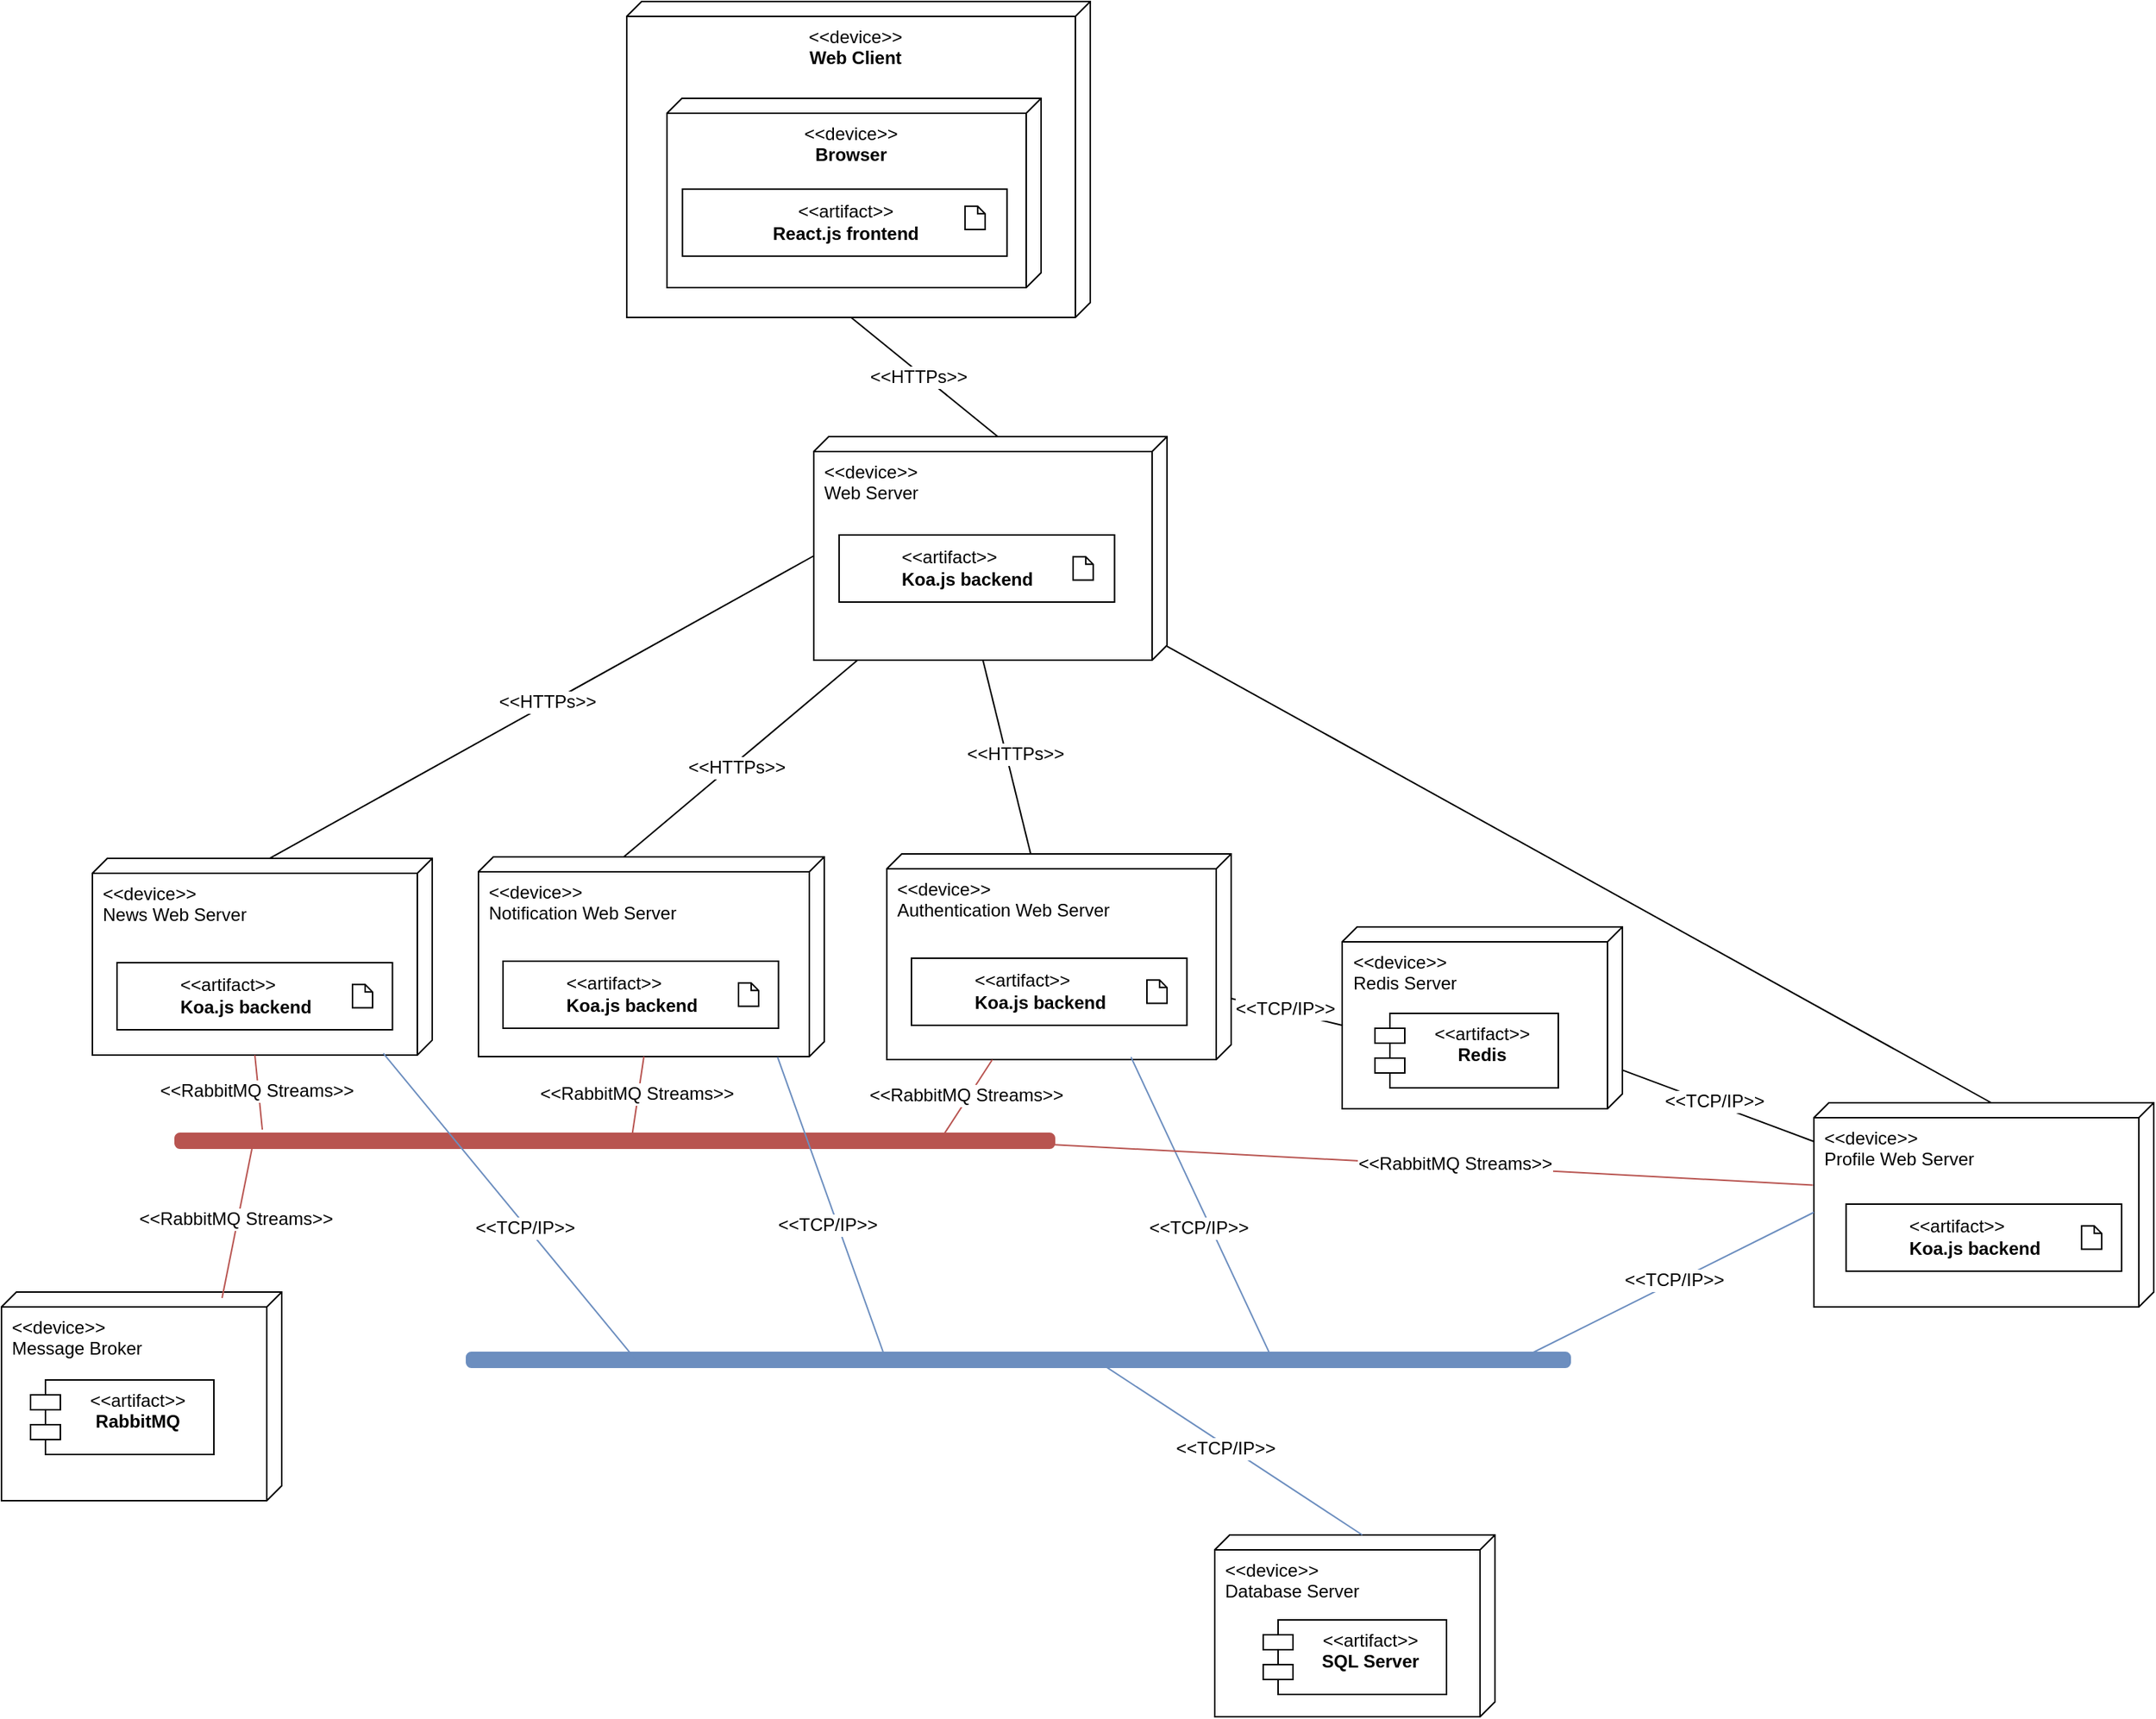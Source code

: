 <mxfile version="24.4.0" type="device">
  <diagram name="Страница — 1" id="3Pz3VTa9bkJj7eRFnceC">
    <mxGraphModel dx="3234" dy="2026" grid="0" gridSize="10" guides="1" tooltips="1" connect="1" arrows="1" fold="1" page="0" pageScale="1" pageWidth="827" pageHeight="1169" math="0" shadow="0">
      <root>
        <mxCell id="0" />
        <mxCell id="1" parent="0" />
        <mxCell id="kW7qW1S18t94HnQlwDXg-1" value="&amp;lt;&amp;lt;device&amp;gt;&amp;gt;&lt;div&gt;&lt;b&gt;Web Client&lt;/b&gt;&lt;/div&gt;" style="verticalAlign=top;align=center;shape=cube;size=10;direction=south;fontStyle=0;html=1;boundedLbl=1;spacingLeft=5;whiteSpace=wrap;rounded=1;" parent="1" vertex="1">
          <mxGeometry x="-50.5" y="-360" width="311" height="212" as="geometry" />
        </mxCell>
        <mxCell id="kW7qW1S18t94HnQlwDXg-2" value="&amp;lt;&amp;lt;device&amp;gt;&amp;gt;&lt;div&gt;&lt;b&gt;Browser&lt;/b&gt;&lt;/div&gt;" style="verticalAlign=top;align=center;shape=cube;size=10;direction=south;html=1;boundedLbl=1;spacingLeft=5;whiteSpace=wrap;rounded=1;" parent="kW7qW1S18t94HnQlwDXg-1" vertex="1">
          <mxGeometry width="251" height="127" relative="1" as="geometry">
            <mxPoint x="27" y="65" as="offset" />
          </mxGeometry>
        </mxCell>
        <mxCell id="kW7qW1S18t94HnQlwDXg-6" value="&amp;lt;&amp;lt;artifact&amp;gt;&amp;gt;&lt;div&gt;&lt;b&gt;React.js frontend&lt;/b&gt;&lt;/div&gt;" style="shape=partialRectangle;html=1;top=1;align=center;rounded=1;" parent="kW7qW1S18t94HnQlwDXg-1" vertex="1">
          <mxGeometry x="37.357" y="125.88" width="217.803" height="44.96" as="geometry" />
        </mxCell>
        <mxCell id="kW7qW1S18t94HnQlwDXg-5" value="" style="shape=note2;boundedLbl=1;whiteSpace=wrap;html=1;size=5;verticalAlign=top;align=center;rounded=1;" parent="kW7qW1S18t94HnQlwDXg-1" vertex="1">
          <mxGeometry x="226.946" y="137.4" width="13.477" height="15.6" as="geometry" />
        </mxCell>
        <mxCell id="kW7qW1S18t94HnQlwDXg-11" value="&amp;lt;&amp;lt;device&amp;gt;&amp;gt;&lt;div&gt;News Web Server&lt;/div&gt;" style="verticalAlign=top;align=left;shape=cube;size=10;direction=south;fontStyle=0;html=1;boundedLbl=1;spacingLeft=5;whiteSpace=wrap;rounded=1;" parent="1" vertex="1">
          <mxGeometry x="-409" y="214.98" width="228" height="132" as="geometry" />
        </mxCell>
        <mxCell id="kW7qW1S18t94HnQlwDXg-13" value="&lt;blockquote style=&quot;margin: 0 0 0 40px; border: none; padding: 0px;&quot;&gt;&amp;lt;&amp;lt;artifact&amp;gt;&amp;gt;&lt;/blockquote&gt;&lt;blockquote style=&quot;margin: 0 0 0 40px; border: none; padding: 0px;&quot;&gt;&lt;div&gt;&lt;b&gt;Koa.js backend&lt;/b&gt;&lt;/div&gt;&lt;/blockquote&gt;" style="shape=partialRectangle;html=1;top=1;align=left;rounded=1;" parent="1" vertex="1">
          <mxGeometry x="-392.5" y="284.98" width="184.8" height="44.96" as="geometry" />
        </mxCell>
        <mxCell id="kW7qW1S18t94HnQlwDXg-16" value="" style="shape=note2;boundedLbl=1;whiteSpace=wrap;html=1;size=5;verticalAlign=top;align=center;rounded=1;" parent="1" vertex="1">
          <mxGeometry x="-234.504" y="299.66" width="13.477" height="15.6" as="geometry" />
        </mxCell>
        <mxCell id="kW7qW1S18t94HnQlwDXg-43" value="&amp;lt;&amp;lt;device&amp;gt;&amp;gt;&lt;div&gt;Profile Web Server&lt;/div&gt;" style="verticalAlign=top;align=left;shape=cube;size=10;direction=south;fontStyle=0;html=1;boundedLbl=1;spacingLeft=5;whiteSpace=wrap;rounded=1;" parent="1" vertex="1">
          <mxGeometry x="746" y="379" width="228" height="137" as="geometry" />
        </mxCell>
        <mxCell id="kW7qW1S18t94HnQlwDXg-44" value="&lt;blockquote style=&quot;margin: 0 0 0 40px; border: none; padding: 0px;&quot;&gt;&amp;lt;&amp;lt;artifact&amp;gt;&amp;gt;&lt;/blockquote&gt;&lt;blockquote style=&quot;margin: 0 0 0 40px; border: none; padding: 0px;&quot;&gt;&lt;div&gt;&lt;b&gt;Koa.js backend&lt;/b&gt;&lt;/div&gt;&lt;/blockquote&gt;" style="shape=partialRectangle;html=1;top=1;align=left;rounded=1;" parent="1" vertex="1">
          <mxGeometry x="767.6" y="447" width="184.8" height="44.96" as="geometry" />
        </mxCell>
        <mxCell id="kW7qW1S18t94HnQlwDXg-45" value="" style="shape=note2;boundedLbl=1;whiteSpace=wrap;html=1;size=5;verticalAlign=top;align=center;rounded=1;" parent="1" vertex="1">
          <mxGeometry x="925.596" y="461.68" width="13.477" height="15.6" as="geometry" />
        </mxCell>
        <mxCell id="kW7qW1S18t94HnQlwDXg-50" value="&amp;lt;&amp;lt;device&amp;gt;&amp;gt;&lt;div&gt;Authentication Web Server&lt;/div&gt;" style="verticalAlign=top;align=left;shape=cube;size=10;direction=south;fontStyle=0;html=1;boundedLbl=1;spacingLeft=5;whiteSpace=wrap;rounded=1;" parent="1" vertex="1">
          <mxGeometry x="124" y="211.99" width="231" height="138" as="geometry" />
        </mxCell>
        <mxCell id="kW7qW1S18t94HnQlwDXg-51" value="&lt;blockquote style=&quot;margin: 0 0 0 40px; border: none; padding: 0px;&quot;&gt;&amp;lt;&amp;lt;artifact&amp;gt;&amp;gt;&lt;/blockquote&gt;&lt;blockquote style=&quot;margin: 0 0 0 40px; border: none; padding: 0px;&quot;&gt;&lt;div&gt;&lt;b&gt;Koa.js backend&lt;/b&gt;&lt;/div&gt;&lt;/blockquote&gt;" style="shape=partialRectangle;html=1;top=1;align=left;rounded=1;" parent="1" vertex="1">
          <mxGeometry x="140.5" y="281.99" width="184.8" height="44.96" as="geometry" />
        </mxCell>
        <mxCell id="kW7qW1S18t94HnQlwDXg-52" value="" style="shape=note2;boundedLbl=1;whiteSpace=wrap;html=1;size=5;verticalAlign=top;align=center;rounded=1;" parent="1" vertex="1">
          <mxGeometry x="298.496" y="296.67" width="13.477" height="15.6" as="geometry" />
        </mxCell>
        <mxCell id="kW7qW1S18t94HnQlwDXg-57" value="&amp;lt;&amp;lt;device&amp;gt;&amp;gt;&lt;div&gt;Notification Web Server&lt;/div&gt;" style="verticalAlign=top;align=left;shape=cube;size=10;direction=south;fontStyle=0;html=1;boundedLbl=1;spacingLeft=5;whiteSpace=wrap;rounded=1;" parent="1" vertex="1">
          <mxGeometry x="-150" y="213.98" width="232" height="134.02" as="geometry" />
        </mxCell>
        <mxCell id="kW7qW1S18t94HnQlwDXg-58" value="&lt;blockquote style=&quot;margin: 0 0 0 40px; border: none; padding: 0px;&quot;&gt;&amp;lt;&amp;lt;artifact&amp;gt;&amp;gt;&lt;/blockquote&gt;&lt;blockquote style=&quot;margin: 0 0 0 40px; border: none; padding: 0px;&quot;&gt;&lt;div&gt;&lt;b&gt;Koa.js backend&lt;/b&gt;&lt;/div&gt;&lt;/blockquote&gt;" style="shape=partialRectangle;html=1;top=1;align=left;rounded=1;" parent="1" vertex="1">
          <mxGeometry x="-133.5" y="283.98" width="184.8" height="44.96" as="geometry" />
        </mxCell>
        <mxCell id="kW7qW1S18t94HnQlwDXg-59" value="" style="shape=note2;boundedLbl=1;whiteSpace=wrap;html=1;size=5;verticalAlign=top;align=center;rounded=1;" parent="1" vertex="1">
          <mxGeometry x="24.496" y="298.66" width="13.477" height="15.6" as="geometry" />
        </mxCell>
        <mxCell id="kW7qW1S18t94HnQlwDXg-65" value="&amp;lt;&amp;lt;device&amp;gt;&amp;gt;&lt;div&gt;Web Server&lt;/div&gt;" style="verticalAlign=top;align=left;shape=cube;size=10;direction=south;fontStyle=0;html=1;boundedLbl=1;spacingLeft=5;whiteSpace=wrap;rounded=1;" parent="1" vertex="1">
          <mxGeometry x="74.97" y="-68" width="237" height="150" as="geometry" />
        </mxCell>
        <mxCell id="kW7qW1S18t94HnQlwDXg-66" value="&lt;blockquote style=&quot;margin: 0 0 0 40px; border: none; padding: 0px;&quot;&gt;&amp;lt;&amp;lt;artifact&amp;gt;&amp;gt;&lt;/blockquote&gt;&lt;blockquote style=&quot;margin: 0 0 0 40px; border: none; padding: 0px;&quot;&gt;&lt;div&gt;&lt;b&gt;Koa.js backend&lt;/b&gt;&lt;/div&gt;&lt;/blockquote&gt;" style="shape=partialRectangle;html=1;top=1;align=left;rounded=1;" parent="1" vertex="1">
          <mxGeometry x="91.97" y="-2.0" width="184.8" height="44.96" as="geometry" />
        </mxCell>
        <mxCell id="kW7qW1S18t94HnQlwDXg-67" value="" style="shape=note2;boundedLbl=1;whiteSpace=wrap;html=1;size=5;verticalAlign=top;align=center;rounded=1;" parent="1" vertex="1">
          <mxGeometry x="248.966" y="12.68" width="13.477" height="15.6" as="geometry" />
        </mxCell>
        <mxCell id="kW7qW1S18t94HnQlwDXg-68" style="edgeStyle=none;curved=1;rounded=1;orthogonalLoop=1;jettySize=auto;html=1;exitX=0;exitY=0;exitDx=212.0;exitDy=160.5;exitPerimeter=0;entryX=0;entryY=0;entryDx=0;entryDy=113.5;entryPerimeter=0;fontSize=12;startSize=8;endSize=8;endArrow=none;endFill=0;" parent="1" source="kW7qW1S18t94HnQlwDXg-1" target="kW7qW1S18t94HnQlwDXg-65" edge="1">
          <mxGeometry relative="1" as="geometry" />
        </mxCell>
        <mxCell id="kW7qW1S18t94HnQlwDXg-69" value="&amp;lt;&amp;lt;HTTPs&amp;gt;&amp;gt;" style="edgeLabel;html=1;align=center;verticalAlign=middle;resizable=0;points=[];fontSize=12;rounded=1;" parent="kW7qW1S18t94HnQlwDXg-68" vertex="1" connectable="0">
          <mxGeometry x="-0.055" y="-3" relative="1" as="geometry">
            <mxPoint as="offset" />
          </mxGeometry>
        </mxCell>
        <mxCell id="kW7qW1S18t94HnQlwDXg-70" style="edgeStyle=none;curved=1;rounded=1;orthogonalLoop=1;jettySize=auto;html=1;entryX=0;entryY=0;entryDx=0;entryDy=134.5;entryPerimeter=0;fontSize=12;startSize=8;endSize=8;endArrow=none;endFill=0;" parent="1" source="kW7qW1S18t94HnQlwDXg-65" target="kW7qW1S18t94HnQlwDXg-57" edge="1">
          <mxGeometry relative="1" as="geometry" />
        </mxCell>
        <mxCell id="kW7qW1S18t94HnQlwDXg-71" value="&amp;lt;&amp;lt;HTTPs&amp;gt;&amp;gt;" style="edgeLabel;html=1;align=center;verticalAlign=middle;resizable=0;points=[];fontSize=12;rounded=1;" parent="kW7qW1S18t94HnQlwDXg-70" vertex="1" connectable="0">
          <mxGeometry x="0.06" y="2" relative="1" as="geometry">
            <mxPoint as="offset" />
          </mxGeometry>
        </mxCell>
        <mxCell id="kW7qW1S18t94HnQlwDXg-72" style="edgeStyle=none;curved=1;rounded=1;orthogonalLoop=1;jettySize=auto;html=1;exitX=0;exitY=0;exitDx=150;exitDy=123.5;exitPerimeter=0;entryX=0;entryY=0;entryDx=0;entryDy=134.5;entryPerimeter=0;fontSize=12;startSize=8;endSize=8;endArrow=none;endFill=0;" parent="1" source="kW7qW1S18t94HnQlwDXg-65" target="kW7qW1S18t94HnQlwDXg-50" edge="1">
          <mxGeometry relative="1" as="geometry" />
        </mxCell>
        <mxCell id="kW7qW1S18t94HnQlwDXg-73" value="&amp;lt;&amp;lt;HTTPs&amp;gt;&amp;gt;" style="edgeLabel;html=1;align=center;verticalAlign=middle;resizable=0;points=[];fontSize=12;rounded=1;" parent="kW7qW1S18t94HnQlwDXg-72" vertex="1" connectable="0">
          <mxGeometry x="-0.016" y="5" relative="1" as="geometry">
            <mxPoint x="1" as="offset" />
          </mxGeometry>
        </mxCell>
        <mxCell id="kW7qW1S18t94HnQlwDXg-75" style="edgeStyle=none;curved=1;rounded=1;orthogonalLoop=1;jettySize=auto;html=1;entryX=0;entryY=0;entryDx=0;entryDy=109.0;entryPerimeter=0;fontSize=12;startSize=8;endSize=8;endArrow=none;endFill=0;exitX=0;exitY=0;exitDx=80;exitDy=237.0;exitPerimeter=0;" parent="1" source="kW7qW1S18t94HnQlwDXg-65" target="kW7qW1S18t94HnQlwDXg-11" edge="1">
          <mxGeometry relative="1" as="geometry">
            <mxPoint x="11" y="84" as="sourcePoint" />
          </mxGeometry>
        </mxCell>
        <mxCell id="kW7qW1S18t94HnQlwDXg-76" value="&amp;lt;&amp;lt;HTTPs&amp;gt;&amp;gt;" style="edgeLabel;html=1;align=center;verticalAlign=middle;resizable=0;points=[];fontSize=12;rounded=1;" parent="kW7qW1S18t94HnQlwDXg-75" vertex="1" connectable="0">
          <mxGeometry x="-0.023" y="-2" relative="1" as="geometry">
            <mxPoint as="offset" />
          </mxGeometry>
        </mxCell>
        <mxCell id="kW7qW1S18t94HnQlwDXg-77" style="edgeStyle=none;curved=1;rounded=1;orthogonalLoop=1;jettySize=auto;html=1;entryX=0;entryY=0;entryDx=0;entryDy=109.0;entryPerimeter=0;fontSize=12;startSize=8;endSize=8;endArrow=none;endFill=0;" parent="1" source="kW7qW1S18t94HnQlwDXg-65" target="kW7qW1S18t94HnQlwDXg-43" edge="1">
          <mxGeometry relative="1" as="geometry" />
        </mxCell>
        <mxCell id="kW7qW1S18t94HnQlwDXg-78" value="&amp;lt;&amp;lt;HTTPs&amp;gt;&amp;gt;" style="edgeLabel;html=1;align=center;verticalAlign=middle;resizable=0;points=[];fontSize=12;rounded=1;" parent="kW7qW1S18t94HnQlwDXg-77" vertex="1" connectable="0">
          <mxGeometry x="-0.034" y="5" relative="1" as="geometry">
            <mxPoint x="-24" y="88" as="offset" />
          </mxGeometry>
        </mxCell>
        <mxCell id="kW7qW1S18t94HnQlwDXg-89" value="&amp;lt;&amp;lt;device&amp;gt;&amp;gt;&lt;div&gt;Database Server&lt;/div&gt;" style="verticalAlign=top;align=left;shape=cube;size=10;direction=south;fontStyle=0;html=1;boundedLbl=1;spacingLeft=5;whiteSpace=wrap;rounded=1;" parent="1" vertex="1">
          <mxGeometry x="344.0" y="669" width="188" height="122" as="geometry" />
        </mxCell>
        <mxCell id="kW7qW1S18t94HnQlwDXg-90" value="&lt;span style=&quot;text-wrap: nowrap;&quot;&gt;&amp;lt;&amp;lt;artifact&amp;gt;&amp;gt;&lt;/span&gt;&lt;div style=&quot;text-wrap: nowrap;&quot;&gt;&lt;b&gt;SQL Server&lt;/b&gt;&lt;/div&gt;" style="shape=module;align=left;spacingLeft=20;align=center;verticalAlign=top;whiteSpace=wrap;html=1;rounded=1;" parent="1" vertex="1">
          <mxGeometry x="376.5" y="726.02" width="123" height="50" as="geometry" />
        </mxCell>
        <mxCell id="kW7qW1S18t94HnQlwDXg-102" value="&amp;lt;&amp;lt;device&amp;gt;&amp;gt;&lt;div&gt;Redis Server&lt;/div&gt;" style="verticalAlign=top;align=left;shape=cube;size=10;direction=south;fontStyle=0;html=1;boundedLbl=1;spacingLeft=5;whiteSpace=wrap;rounded=1;" parent="1" vertex="1">
          <mxGeometry x="429.5" y="261" width="188" height="122" as="geometry" />
        </mxCell>
        <mxCell id="kW7qW1S18t94HnQlwDXg-103" value="&lt;span style=&quot;text-wrap: nowrap;&quot;&gt;&amp;lt;&amp;lt;artifact&amp;gt;&amp;gt;&lt;/span&gt;&lt;div style=&quot;text-wrap: nowrap;&quot;&gt;&lt;b&gt;Redis&lt;/b&gt;&lt;/div&gt;" style="shape=module;align=left;spacingLeft=20;align=center;verticalAlign=top;whiteSpace=wrap;html=1;rounded=1;" parent="1" vertex="1">
          <mxGeometry x="451.5" y="319" width="123" height="50" as="geometry" />
        </mxCell>
        <mxCell id="kW7qW1S18t94HnQlwDXg-118" value="&amp;lt;&amp;lt;device&amp;gt;&amp;gt;&lt;div&gt;Message Broker&lt;/div&gt;" style="verticalAlign=top;align=left;shape=cube;size=10;direction=south;fontStyle=0;html=1;boundedLbl=1;spacingLeft=5;whiteSpace=wrap;rounded=1;" parent="1" vertex="1">
          <mxGeometry x="-470.0" y="506" width="188" height="140" as="geometry" />
        </mxCell>
        <mxCell id="kW7qW1S18t94HnQlwDXg-119" value="&lt;span style=&quot;text-wrap: nowrap;&quot;&gt;&amp;lt;&amp;lt;artifact&amp;gt;&amp;gt;&lt;/span&gt;&lt;div style=&quot;text-wrap: nowrap;&quot;&gt;&lt;b&gt;RabbitMQ&lt;/b&gt;&lt;/div&gt;" style="shape=module;align=left;spacingLeft=20;align=center;verticalAlign=top;whiteSpace=wrap;html=1;rounded=1;" parent="1" vertex="1">
          <mxGeometry x="-450.5" y="565.02" width="123" height="50" as="geometry" />
        </mxCell>
        <mxCell id="AaTWYjW5lN7y_67PWHUZ-10" style="edgeStyle=none;curved=1;rounded=1;orthogonalLoop=1;jettySize=auto;html=1;fontSize=12;startSize=8;endSize=8;endArrow=none;endFill=0;" edge="1" parent="1" source="kW7qW1S18t94HnQlwDXg-43" target="kW7qW1S18t94HnQlwDXg-102">
          <mxGeometry relative="1" as="geometry">
            <mxPoint x="707" y="366" as="sourcePoint" />
            <mxPoint x="622" y="434" as="targetPoint" />
          </mxGeometry>
        </mxCell>
        <mxCell id="AaTWYjW5lN7y_67PWHUZ-11" value="&amp;lt;&amp;lt;TCP/IP&amp;gt;&amp;gt;" style="edgeLabel;html=1;align=center;verticalAlign=middle;resizable=0;points=[];fontSize=12;rounded=1;" vertex="1" connectable="0" parent="AaTWYjW5lN7y_67PWHUZ-10">
          <mxGeometry x="0.063" y="-2" relative="1" as="geometry">
            <mxPoint as="offset" />
          </mxGeometry>
        </mxCell>
        <mxCell id="AaTWYjW5lN7y_67PWHUZ-12" style="edgeStyle=none;curved=1;rounded=1;orthogonalLoop=1;jettySize=auto;html=1;fontSize=12;startSize=8;endSize=8;endArrow=none;endFill=0;exitX=0;exitY=0;exitDx=66;exitDy=188.0;exitPerimeter=0;" edge="1" parent="1" source="kW7qW1S18t94HnQlwDXg-102" target="kW7qW1S18t94HnQlwDXg-50">
          <mxGeometry relative="1" as="geometry">
            <mxPoint x="743" y="220" as="sourcePoint" />
            <mxPoint x="616" y="260" as="targetPoint" />
          </mxGeometry>
        </mxCell>
        <mxCell id="AaTWYjW5lN7y_67PWHUZ-13" value="&amp;lt;&amp;lt;TCP/IP&amp;gt;&amp;gt;" style="edgeLabel;html=1;align=center;verticalAlign=middle;resizable=0;points=[];fontSize=12;rounded=1;" vertex="1" connectable="0" parent="AaTWYjW5lN7y_67PWHUZ-12">
          <mxGeometry x="0.063" y="-2" relative="1" as="geometry">
            <mxPoint as="offset" />
          </mxGeometry>
        </mxCell>
        <mxCell id="AaTWYjW5lN7y_67PWHUZ-17" style="edgeStyle=none;curved=1;rounded=1;orthogonalLoop=1;jettySize=auto;html=1;entryX=0;entryY=0;entryDx=134.02;entryDy=121;entryPerimeter=0;fontSize=12;startSize=8;endSize=8;endArrow=none;endFill=0;exitX=0.52;exitY=-0.35;exitDx=0;exitDy=0;exitPerimeter=0;fillColor=#f8cecc;strokeColor=#b85450;" edge="1" parent="1" source="AaTWYjW5lN7y_67PWHUZ-41" target="kW7qW1S18t94HnQlwDXg-57">
          <mxGeometry relative="1" as="geometry">
            <mxPoint x="138" y="488" as="sourcePoint" />
            <mxPoint x="-43" y="224" as="targetPoint" />
          </mxGeometry>
        </mxCell>
        <mxCell id="AaTWYjW5lN7y_67PWHUZ-18" value="&amp;lt;&amp;lt;RabbitMQ Streams&amp;gt;&amp;gt;" style="edgeLabel;html=1;align=center;verticalAlign=middle;resizable=0;points=[];fontSize=12;rounded=1;" vertex="1" connectable="0" parent="AaTWYjW5lN7y_67PWHUZ-17">
          <mxGeometry x="0.06" y="2" relative="1" as="geometry">
            <mxPoint as="offset" />
          </mxGeometry>
        </mxCell>
        <mxCell id="AaTWYjW5lN7y_67PWHUZ-21" style="edgeStyle=none;curved=1;rounded=1;orthogonalLoop=1;jettySize=auto;html=1;fontSize=12;startSize=8;endSize=8;endArrow=none;endFill=0;exitX=0.874;exitY=0.25;exitDx=0;exitDy=0;exitPerimeter=0;fillColor=#f8cecc;strokeColor=#b85450;" edge="1" parent="1" source="AaTWYjW5lN7y_67PWHUZ-41" target="kW7qW1S18t94HnQlwDXg-50">
          <mxGeometry relative="1" as="geometry">
            <mxPoint x="194.331" y="487.528" as="sourcePoint" />
            <mxPoint x="-29" y="358" as="targetPoint" />
          </mxGeometry>
        </mxCell>
        <mxCell id="AaTWYjW5lN7y_67PWHUZ-22" value="&amp;lt;&amp;lt;RabbitMQ Streams&amp;gt;&amp;gt;" style="edgeLabel;html=1;align=center;verticalAlign=middle;resizable=0;points=[];fontSize=12;rounded=1;" vertex="1" connectable="0" parent="AaTWYjW5lN7y_67PWHUZ-21">
          <mxGeometry x="0.06" y="2" relative="1" as="geometry">
            <mxPoint as="offset" />
          </mxGeometry>
        </mxCell>
        <mxCell id="AaTWYjW5lN7y_67PWHUZ-24" style="edgeStyle=none;curved=1;rounded=1;orthogonalLoop=1;jettySize=auto;html=1;fontSize=12;startSize=8;endSize=8;endArrow=none;endFill=0;exitX=0.954;exitY=0.65;exitDx=0;exitDy=0;exitPerimeter=0;entryX=0;entryY=0;entryDx=73.5;entryDy=228;entryPerimeter=0;fillColor=#dae8fc;strokeColor=#6c8ebf;" edge="1" parent="1" source="AaTWYjW5lN7y_67PWHUZ-45" target="kW7qW1S18t94HnQlwDXg-43">
          <mxGeometry relative="1" as="geometry">
            <mxPoint x="204" y="498" as="sourcePoint" />
            <mxPoint x="500" y="378" as="targetPoint" />
          </mxGeometry>
        </mxCell>
        <mxCell id="AaTWYjW5lN7y_67PWHUZ-25" value="&amp;lt;&amp;lt;TCP/IP&amp;gt;&amp;gt;" style="edgeLabel;html=1;align=center;verticalAlign=middle;resizable=0;points=[];fontSize=12;rounded=1;" vertex="1" connectable="0" parent="AaTWYjW5lN7y_67PWHUZ-24">
          <mxGeometry x="0.06" y="2" relative="1" as="geometry">
            <mxPoint as="offset" />
          </mxGeometry>
        </mxCell>
        <mxCell id="AaTWYjW5lN7y_67PWHUZ-33" style="edgeStyle=none;curved=1;rounded=1;orthogonalLoop=1;jettySize=auto;html=1;entryX=0;entryY=0;entryDx=132;entryDy=119.0;entryPerimeter=0;fontSize=12;startSize=8;endSize=8;endArrow=none;endFill=0;fillColor=#f8cecc;strokeColor=#b85450;" edge="1" parent="1" target="kW7qW1S18t94HnQlwDXg-11">
          <mxGeometry relative="1" as="geometry">
            <mxPoint x="-295" y="397" as="sourcePoint" />
            <mxPoint x="-29" y="358" as="targetPoint" />
          </mxGeometry>
        </mxCell>
        <mxCell id="AaTWYjW5lN7y_67PWHUZ-34" value="&amp;lt;&amp;lt;RabbitMQ Streams&amp;gt;&amp;gt;" style="edgeLabel;html=1;align=center;verticalAlign=middle;resizable=0;points=[];fontSize=12;rounded=1;" vertex="1" connectable="0" parent="AaTWYjW5lN7y_67PWHUZ-33">
          <mxGeometry x="0.06" y="2" relative="1" as="geometry">
            <mxPoint as="offset" />
          </mxGeometry>
        </mxCell>
        <mxCell id="AaTWYjW5lN7y_67PWHUZ-41" value="" style="rounded=1;whiteSpace=wrap;html=1;strokeWidth=6;fillColor=#f8cecc;strokeColor=#b85450;" vertex="1" parent="1">
          <mxGeometry x="-351" y="402" width="585" height="5" as="geometry" />
        </mxCell>
        <mxCell id="AaTWYjW5lN7y_67PWHUZ-43" style="edgeStyle=none;curved=1;rounded=1;orthogonalLoop=1;jettySize=auto;html=1;fontSize=12;startSize=8;endSize=8;endArrow=none;endFill=0;fillColor=#f8cecc;strokeColor=#b85450;" edge="1" parent="1">
          <mxGeometry relative="1" as="geometry">
            <mxPoint x="-322" y="510" as="sourcePoint" />
            <mxPoint x="-302" y="410" as="targetPoint" />
          </mxGeometry>
        </mxCell>
        <mxCell id="AaTWYjW5lN7y_67PWHUZ-44" value="&amp;lt;&amp;lt;RabbitMQ Streams&amp;gt;&amp;gt;" style="edgeLabel;html=1;align=center;verticalAlign=middle;resizable=0;points=[];fontSize=12;rounded=1;" vertex="1" connectable="0" parent="AaTWYjW5lN7y_67PWHUZ-43">
          <mxGeometry x="0.06" y="2" relative="1" as="geometry">
            <mxPoint as="offset" />
          </mxGeometry>
        </mxCell>
        <mxCell id="AaTWYjW5lN7y_67PWHUZ-45" value="" style="rounded=1;whiteSpace=wrap;html=1;strokeWidth=6;fillColor=#dae8fc;strokeColor=#6c8ebf;" vertex="1" parent="1">
          <mxGeometry x="-155.5" y="549" width="735.5" height="5" as="geometry" />
        </mxCell>
        <mxCell id="AaTWYjW5lN7y_67PWHUZ-46" style="edgeStyle=none;curved=1;rounded=1;orthogonalLoop=1;jettySize=auto;html=1;entryX=0.991;entryY=0.144;entryDx=0;entryDy=0;entryPerimeter=0;fontSize=12;startSize=8;endSize=8;endArrow=none;endFill=0;fillColor=#dae8fc;strokeColor=#6c8ebf;exitX=0.152;exitY=0.655;exitDx=0;exitDy=0;exitPerimeter=0;" edge="1" parent="1" source="AaTWYjW5lN7y_67PWHUZ-45" target="kW7qW1S18t94HnQlwDXg-11">
          <mxGeometry relative="1" as="geometry">
            <mxPoint x="-57" y="490" as="sourcePoint" />
            <mxPoint x="-290" y="357" as="targetPoint" />
          </mxGeometry>
        </mxCell>
        <mxCell id="AaTWYjW5lN7y_67PWHUZ-47" value="&amp;lt;&amp;lt;TCP/IP&amp;gt;&amp;gt;" style="edgeLabel;html=1;align=center;verticalAlign=middle;resizable=0;points=[];fontSize=12;rounded=1;" vertex="1" connectable="0" parent="AaTWYjW5lN7y_67PWHUZ-46">
          <mxGeometry x="0.06" y="2" relative="1" as="geometry">
            <mxPoint x="16" y="19" as="offset" />
          </mxGeometry>
        </mxCell>
        <mxCell id="AaTWYjW5lN7y_67PWHUZ-48" style="edgeStyle=none;curved=1;rounded=1;orthogonalLoop=1;jettySize=auto;html=1;entryX=1.002;entryY=0.135;entryDx=0;entryDy=0;entryPerimeter=0;fontSize=12;startSize=8;endSize=8;endArrow=none;endFill=0;fillColor=#dae8fc;strokeColor=#6c8ebf;exitX=0.377;exitY=-0.4;exitDx=0;exitDy=0;exitPerimeter=0;" edge="1" parent="1" source="AaTWYjW5lN7y_67PWHUZ-45" target="kW7qW1S18t94HnQlwDXg-57">
          <mxGeometry relative="1" as="geometry">
            <mxPoint x="-57" y="562" as="sourcePoint" />
            <mxPoint x="-204" y="356" as="targetPoint" />
          </mxGeometry>
        </mxCell>
        <mxCell id="AaTWYjW5lN7y_67PWHUZ-49" value="&amp;lt;&amp;lt;TCP/IP&amp;gt;&amp;gt;" style="edgeLabel;html=1;align=center;verticalAlign=middle;resizable=0;points=[];fontSize=12;rounded=1;" vertex="1" connectable="0" parent="AaTWYjW5lN7y_67PWHUZ-48">
          <mxGeometry x="0.06" y="2" relative="1" as="geometry">
            <mxPoint x="2" y="19" as="offset" />
          </mxGeometry>
        </mxCell>
        <mxCell id="AaTWYjW5lN7y_67PWHUZ-50" style="edgeStyle=none;curved=1;rounded=1;orthogonalLoop=1;jettySize=auto;html=1;entryX=0.988;entryY=0.291;entryDx=0;entryDy=0;entryPerimeter=0;fontSize=12;startSize=8;endSize=8;endArrow=none;endFill=0;fillColor=#dae8fc;strokeColor=#6c8ebf;exitX=0.731;exitY=0.209;exitDx=0;exitDy=0;exitPerimeter=0;" edge="1" parent="1" source="AaTWYjW5lN7y_67PWHUZ-45" target="kW7qW1S18t94HnQlwDXg-50">
          <mxGeometry relative="1" as="geometry">
            <mxPoint x="75" y="557" as="sourcePoint" />
            <mxPoint x="61" y="358" as="targetPoint" />
          </mxGeometry>
        </mxCell>
        <mxCell id="AaTWYjW5lN7y_67PWHUZ-51" value="&amp;lt;&amp;lt;TCP/IP&amp;gt;&amp;gt;" style="edgeLabel;html=1;align=center;verticalAlign=middle;resizable=0;points=[];fontSize=12;rounded=1;" vertex="1" connectable="0" parent="AaTWYjW5lN7y_67PWHUZ-50">
          <mxGeometry x="0.06" y="2" relative="1" as="geometry">
            <mxPoint x="2" y="19" as="offset" />
          </mxGeometry>
        </mxCell>
        <mxCell id="AaTWYjW5lN7y_67PWHUZ-52" style="edgeStyle=none;curved=1;rounded=1;orthogonalLoop=1;jettySize=auto;html=1;fontSize=12;startSize=8;endSize=8;endArrow=none;endFill=0;exitX=1;exitY=1;exitDx=0;exitDy=0;fillColor=#f8cecc;strokeColor=#b85450;entryX=0.403;entryY=1.003;entryDx=0;entryDy=0;entryPerimeter=0;" edge="1" parent="1" source="AaTWYjW5lN7y_67PWHUZ-41" target="kW7qW1S18t94HnQlwDXg-43">
          <mxGeometry relative="1" as="geometry">
            <mxPoint x="170" y="413" as="sourcePoint" />
            <mxPoint x="205" y="360" as="targetPoint" />
          </mxGeometry>
        </mxCell>
        <mxCell id="AaTWYjW5lN7y_67PWHUZ-53" value="&amp;lt;&amp;lt;RabbitMQ Streams&amp;gt;&amp;gt;" style="edgeLabel;html=1;align=center;verticalAlign=middle;resizable=0;points=[];fontSize=12;rounded=1;" vertex="1" connectable="0" parent="AaTWYjW5lN7y_67PWHUZ-52">
          <mxGeometry x="0.06" y="2" relative="1" as="geometry">
            <mxPoint as="offset" />
          </mxGeometry>
        </mxCell>
        <mxCell id="AaTWYjW5lN7y_67PWHUZ-54" style="edgeStyle=none;curved=1;rounded=1;orthogonalLoop=1;jettySize=auto;html=1;fontSize=12;startSize=8;endSize=8;endArrow=none;endFill=0;exitX=0;exitY=0;exitDx=0;exitDy=89;exitPerimeter=0;entryX=0.581;entryY=1.538;entryDx=0;entryDy=0;entryPerimeter=0;fillColor=#dae8fc;strokeColor=#6c8ebf;" edge="1" parent="1" source="kW7qW1S18t94HnQlwDXg-89" target="AaTWYjW5lN7y_67PWHUZ-45">
          <mxGeometry relative="1" as="geometry">
            <mxPoint x="556" y="562" as="sourcePoint" />
            <mxPoint x="756" y="463" as="targetPoint" />
          </mxGeometry>
        </mxCell>
        <mxCell id="AaTWYjW5lN7y_67PWHUZ-55" value="&amp;lt;&amp;lt;TCP/IP&amp;gt;&amp;gt;" style="edgeLabel;html=1;align=center;verticalAlign=middle;resizable=0;points=[];fontSize=12;rounded=1;" vertex="1" connectable="0" parent="AaTWYjW5lN7y_67PWHUZ-54">
          <mxGeometry x="0.06" y="2" relative="1" as="geometry">
            <mxPoint as="offset" />
          </mxGeometry>
        </mxCell>
      </root>
    </mxGraphModel>
  </diagram>
</mxfile>
